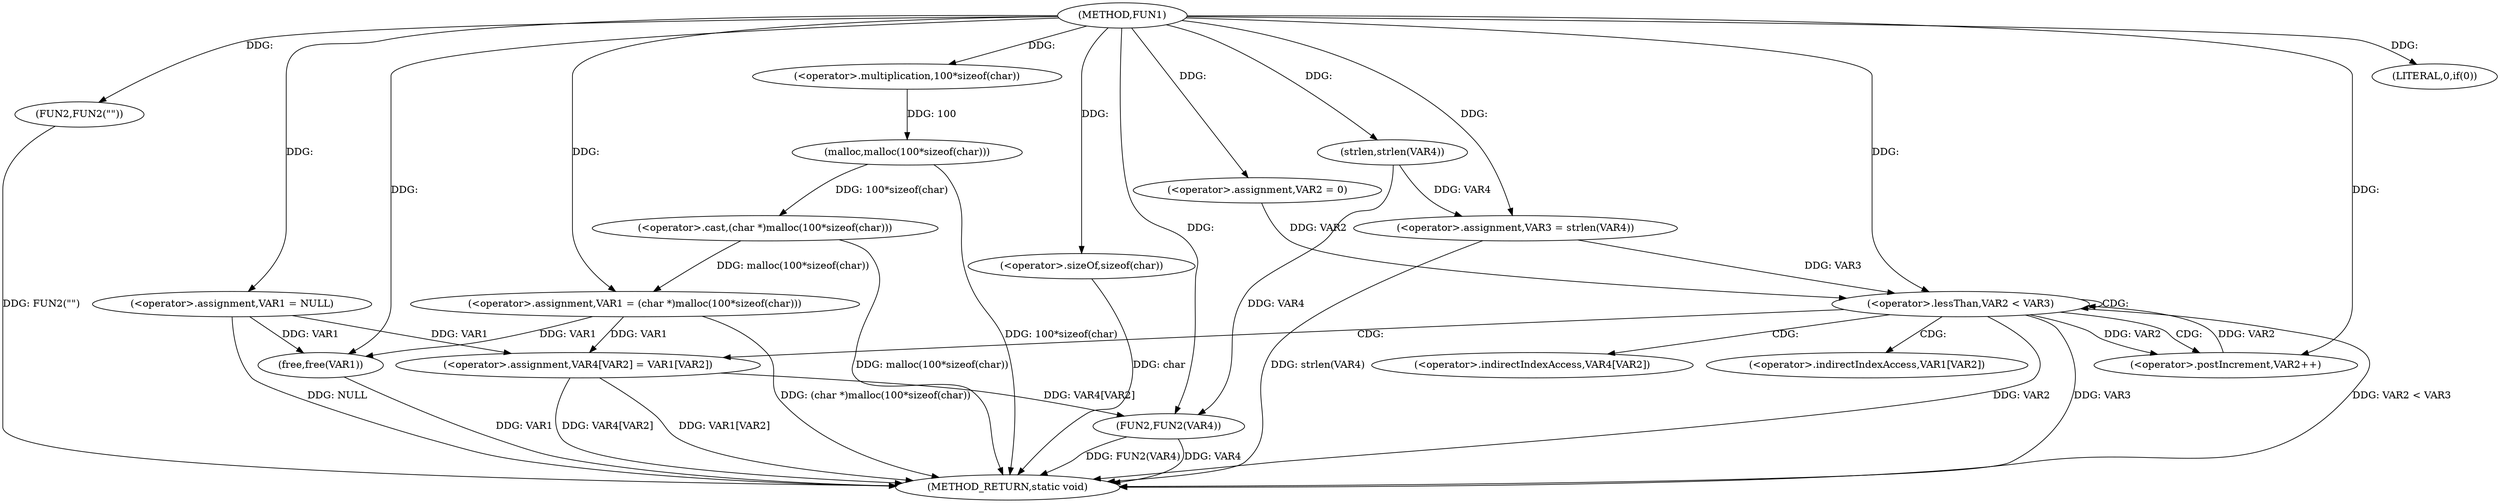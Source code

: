 digraph FUN1 {  
"1000100" [label = "(METHOD,FUN1)" ]
"1000151" [label = "(METHOD_RETURN,static void)" ]
"1000103" [label = "(<operator>.assignment,VAR1 = NULL)" ]
"1000107" [label = "(LITERAL,0,if(0))" ]
"1000109" [label = "(FUN2,FUN2(\"\"))" ]
"1000113" [label = "(<operator>.assignment,VAR1 = (char *)malloc(100*sizeof(char)))" ]
"1000115" [label = "(<operator>.cast,(char *)malloc(100*sizeof(char)))" ]
"1000117" [label = "(malloc,malloc(100*sizeof(char)))" ]
"1000118" [label = "(<operator>.multiplication,100*sizeof(char))" ]
"1000120" [label = "(<operator>.sizeOf,sizeof(char))" ]
"1000126" [label = "(<operator>.assignment,VAR3 = strlen(VAR4))" ]
"1000128" [label = "(strlen,strlen(VAR4))" ]
"1000131" [label = "(<operator>.assignment,VAR2 = 0)" ]
"1000134" [label = "(<operator>.lessThan,VAR2 < VAR3)" ]
"1000137" [label = "(<operator>.postIncrement,VAR2++)" ]
"1000140" [label = "(<operator>.assignment,VAR4[VAR2] = VAR1[VAR2])" ]
"1000147" [label = "(FUN2,FUN2(VAR4))" ]
"1000149" [label = "(free,free(VAR1))" ]
"1000141" [label = "(<operator>.indirectIndexAccess,VAR4[VAR2])" ]
"1000144" [label = "(<operator>.indirectIndexAccess,VAR1[VAR2])" ]
  "1000115" -> "1000151"  [ label = "DDG: malloc(100*sizeof(char))"] 
  "1000103" -> "1000151"  [ label = "DDG: NULL"] 
  "1000140" -> "1000151"  [ label = "DDG: VAR4[VAR2]"] 
  "1000117" -> "1000151"  [ label = "DDG: 100*sizeof(char)"] 
  "1000134" -> "1000151"  [ label = "DDG: VAR3"] 
  "1000149" -> "1000151"  [ label = "DDG: VAR1"] 
  "1000126" -> "1000151"  [ label = "DDG: strlen(VAR4)"] 
  "1000147" -> "1000151"  [ label = "DDG: FUN2(VAR4)"] 
  "1000140" -> "1000151"  [ label = "DDG: VAR1[VAR2]"] 
  "1000134" -> "1000151"  [ label = "DDG: VAR2 < VAR3"] 
  "1000113" -> "1000151"  [ label = "DDG: (char *)malloc(100*sizeof(char))"] 
  "1000120" -> "1000151"  [ label = "DDG: char"] 
  "1000147" -> "1000151"  [ label = "DDG: VAR4"] 
  "1000134" -> "1000151"  [ label = "DDG: VAR2"] 
  "1000109" -> "1000151"  [ label = "DDG: FUN2(\"\")"] 
  "1000100" -> "1000103"  [ label = "DDG: "] 
  "1000100" -> "1000107"  [ label = "DDG: "] 
  "1000100" -> "1000109"  [ label = "DDG: "] 
  "1000115" -> "1000113"  [ label = "DDG: malloc(100*sizeof(char))"] 
  "1000100" -> "1000113"  [ label = "DDG: "] 
  "1000117" -> "1000115"  [ label = "DDG: 100*sizeof(char)"] 
  "1000118" -> "1000117"  [ label = "DDG: 100"] 
  "1000100" -> "1000118"  [ label = "DDG: "] 
  "1000100" -> "1000120"  [ label = "DDG: "] 
  "1000128" -> "1000126"  [ label = "DDG: VAR4"] 
  "1000100" -> "1000126"  [ label = "DDG: "] 
  "1000100" -> "1000128"  [ label = "DDG: "] 
  "1000100" -> "1000131"  [ label = "DDG: "] 
  "1000131" -> "1000134"  [ label = "DDG: VAR2"] 
  "1000137" -> "1000134"  [ label = "DDG: VAR2"] 
  "1000100" -> "1000134"  [ label = "DDG: "] 
  "1000126" -> "1000134"  [ label = "DDG: VAR3"] 
  "1000134" -> "1000137"  [ label = "DDG: VAR2"] 
  "1000100" -> "1000137"  [ label = "DDG: "] 
  "1000103" -> "1000140"  [ label = "DDG: VAR1"] 
  "1000113" -> "1000140"  [ label = "DDG: VAR1"] 
  "1000140" -> "1000147"  [ label = "DDG: VAR4[VAR2]"] 
  "1000128" -> "1000147"  [ label = "DDG: VAR4"] 
  "1000100" -> "1000147"  [ label = "DDG: "] 
  "1000103" -> "1000149"  [ label = "DDG: VAR1"] 
  "1000113" -> "1000149"  [ label = "DDG: VAR1"] 
  "1000100" -> "1000149"  [ label = "DDG: "] 
  "1000134" -> "1000137"  [ label = "CDG: "] 
  "1000134" -> "1000141"  [ label = "CDG: "] 
  "1000134" -> "1000144"  [ label = "CDG: "] 
  "1000134" -> "1000140"  [ label = "CDG: "] 
  "1000134" -> "1000134"  [ label = "CDG: "] 
}

